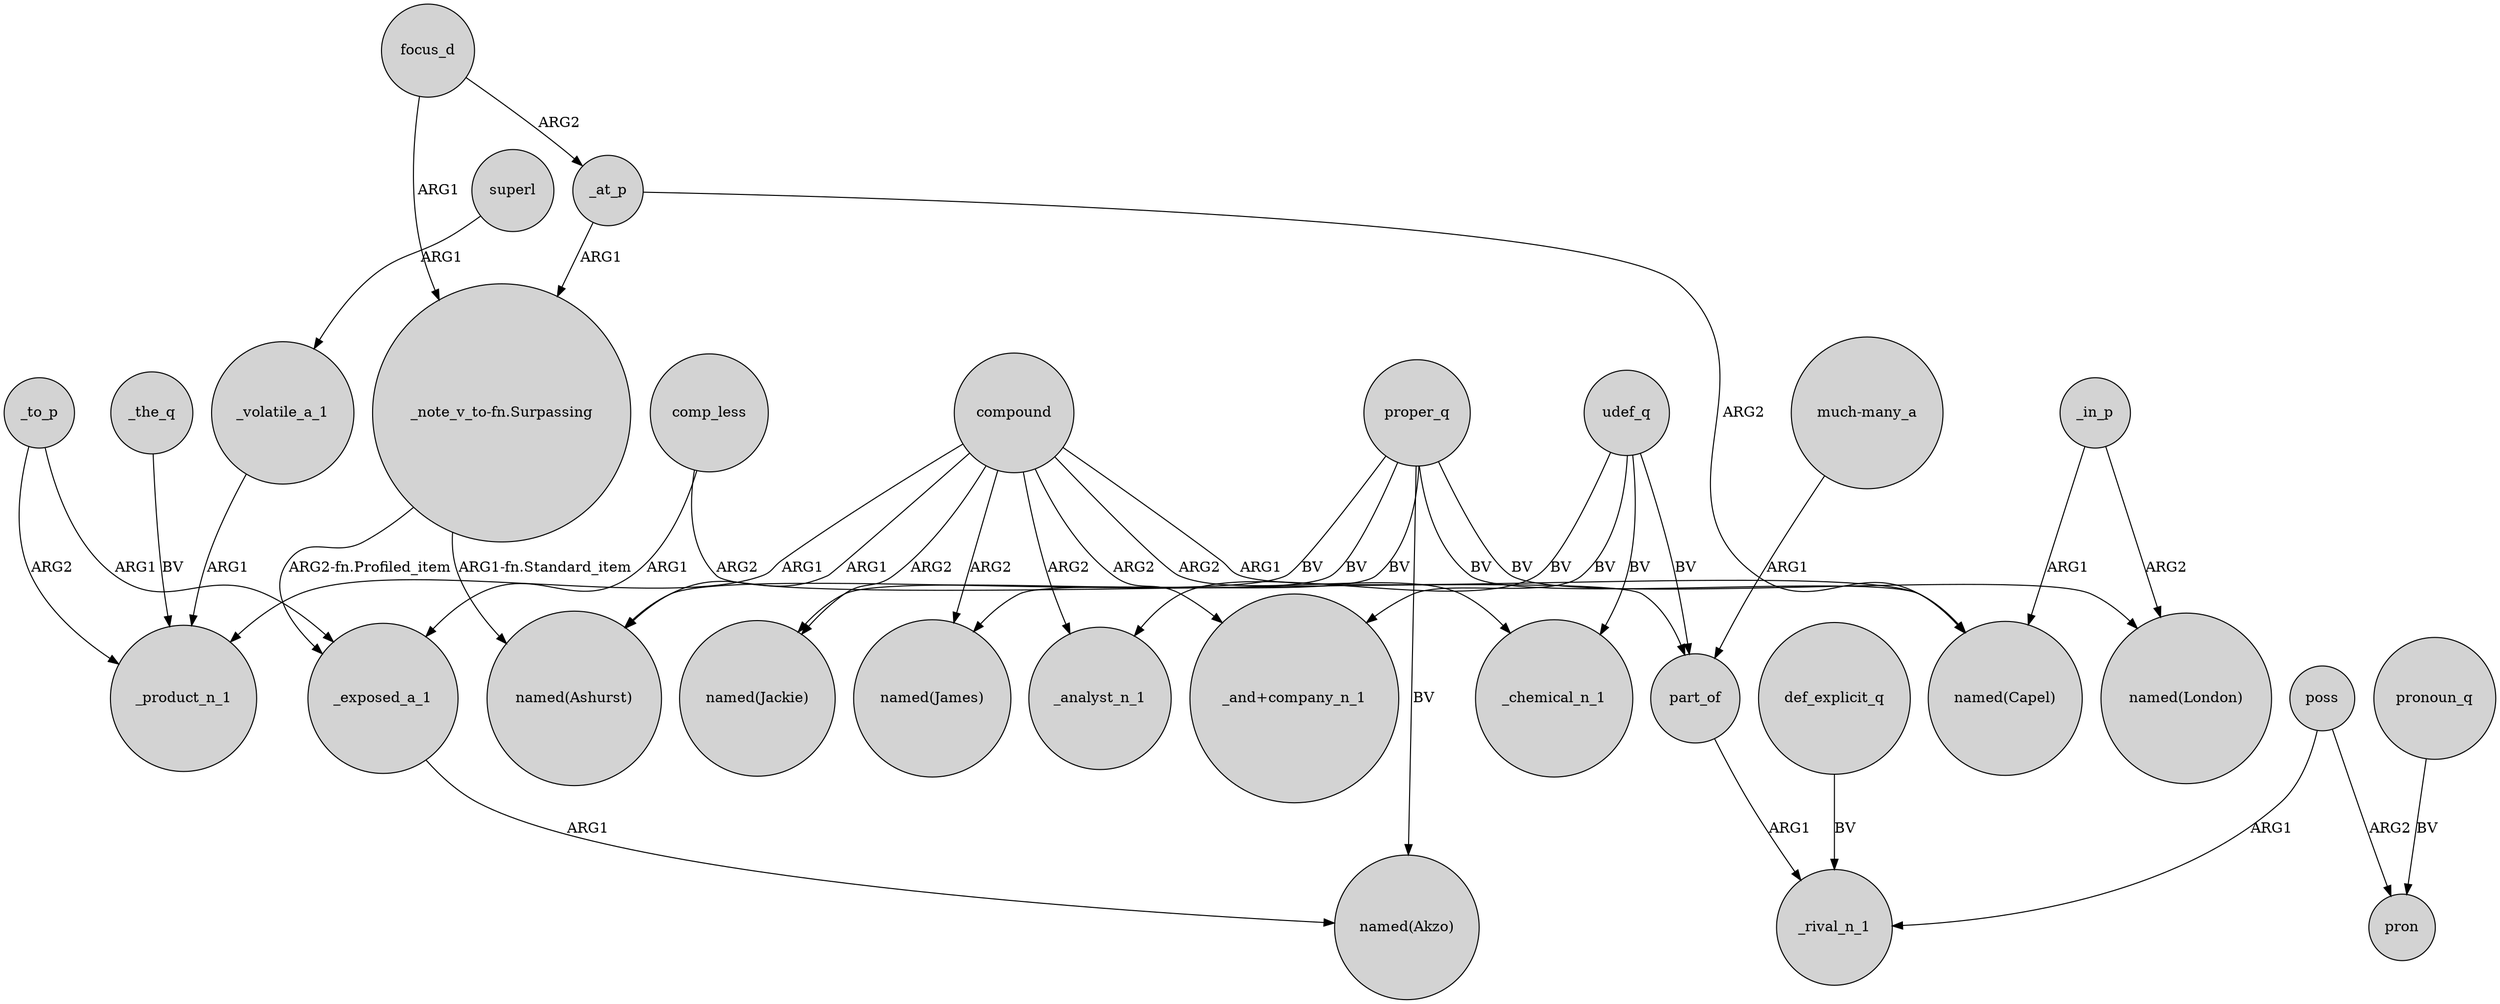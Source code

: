 digraph {
	node [shape=circle style=filled]
	compound -> "named(Jackie)" [label=ARG2]
	_at_p -> "_note_v_to-fn.Surpassing" [label=ARG1]
	superl -> _volatile_a_1 [label=ARG1]
	proper_q -> "named(Ashurst)" [label=BV]
	proper_q -> "named(James)" [label=BV]
	compound -> _chemical_n_1 [label=ARG2]
	_in_p -> "named(London)" [label=ARG2]
	udef_q -> _analyst_n_1 [label=BV]
	compound -> "_and+company_n_1" [label=ARG2]
	udef_q -> part_of [label=BV]
	def_explicit_q -> _rival_n_1 [label=BV]
	_in_p -> "named(Capel)" [label=ARG1]
	"_note_v_to-fn.Surpassing" -> "named(Ashurst)" [label="ARG1-fn.Standard_item"]
	compound -> _analyst_n_1 [label=ARG2]
	_the_q -> _product_n_1 [label=BV]
	proper_q -> "named(Capel)" [label=BV]
	udef_q -> _chemical_n_1 [label=BV]
	focus_d -> _at_p [label=ARG2]
	_exposed_a_1 -> "named(Akzo)" [label=ARG1]
	pronoun_q -> pron [label=BV]
	poss -> pron [label=ARG2]
	_to_p -> _product_n_1 [label=ARG2]
	"much-many_a" -> part_of [label=ARG1]
	compound -> "named(Capel)" [label=ARG1]
	_to_p -> _exposed_a_1 [label=ARG1]
	_volatile_a_1 -> _product_n_1 [label=ARG1]
	proper_q -> "named(Akzo)" [label=BV]
	"_note_v_to-fn.Surpassing" -> _exposed_a_1 [label="ARG2-fn.Profiled_item"]
	compound -> "named(James)" [label=ARG2]
	comp_less -> _exposed_a_1 [label=ARG1]
	part_of -> _rival_n_1 [label=ARG1]
	proper_q -> "named(London)" [label=BV]
	proper_q -> "named(Jackie)" [label=BV]
	compound -> _product_n_1 [label=ARG1]
	udef_q -> "_and+company_n_1" [label=BV]
	poss -> _rival_n_1 [label=ARG1]
	_at_p -> "named(Capel)" [label=ARG2]
	comp_less -> part_of [label=ARG2]
	focus_d -> "_note_v_to-fn.Surpassing" [label=ARG1]
	compound -> "named(Ashurst)" [label=ARG1]
}
